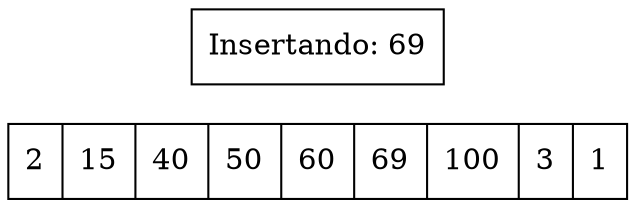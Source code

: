 digraph G{ node [shape = record ];
 rankdir=LR;X[label="{ 2|15|40|50|60|69|100|3|1}" pos = "10,1!" ]puntDer[label="Insertando: 69" pos = "9,2!"] 
}
